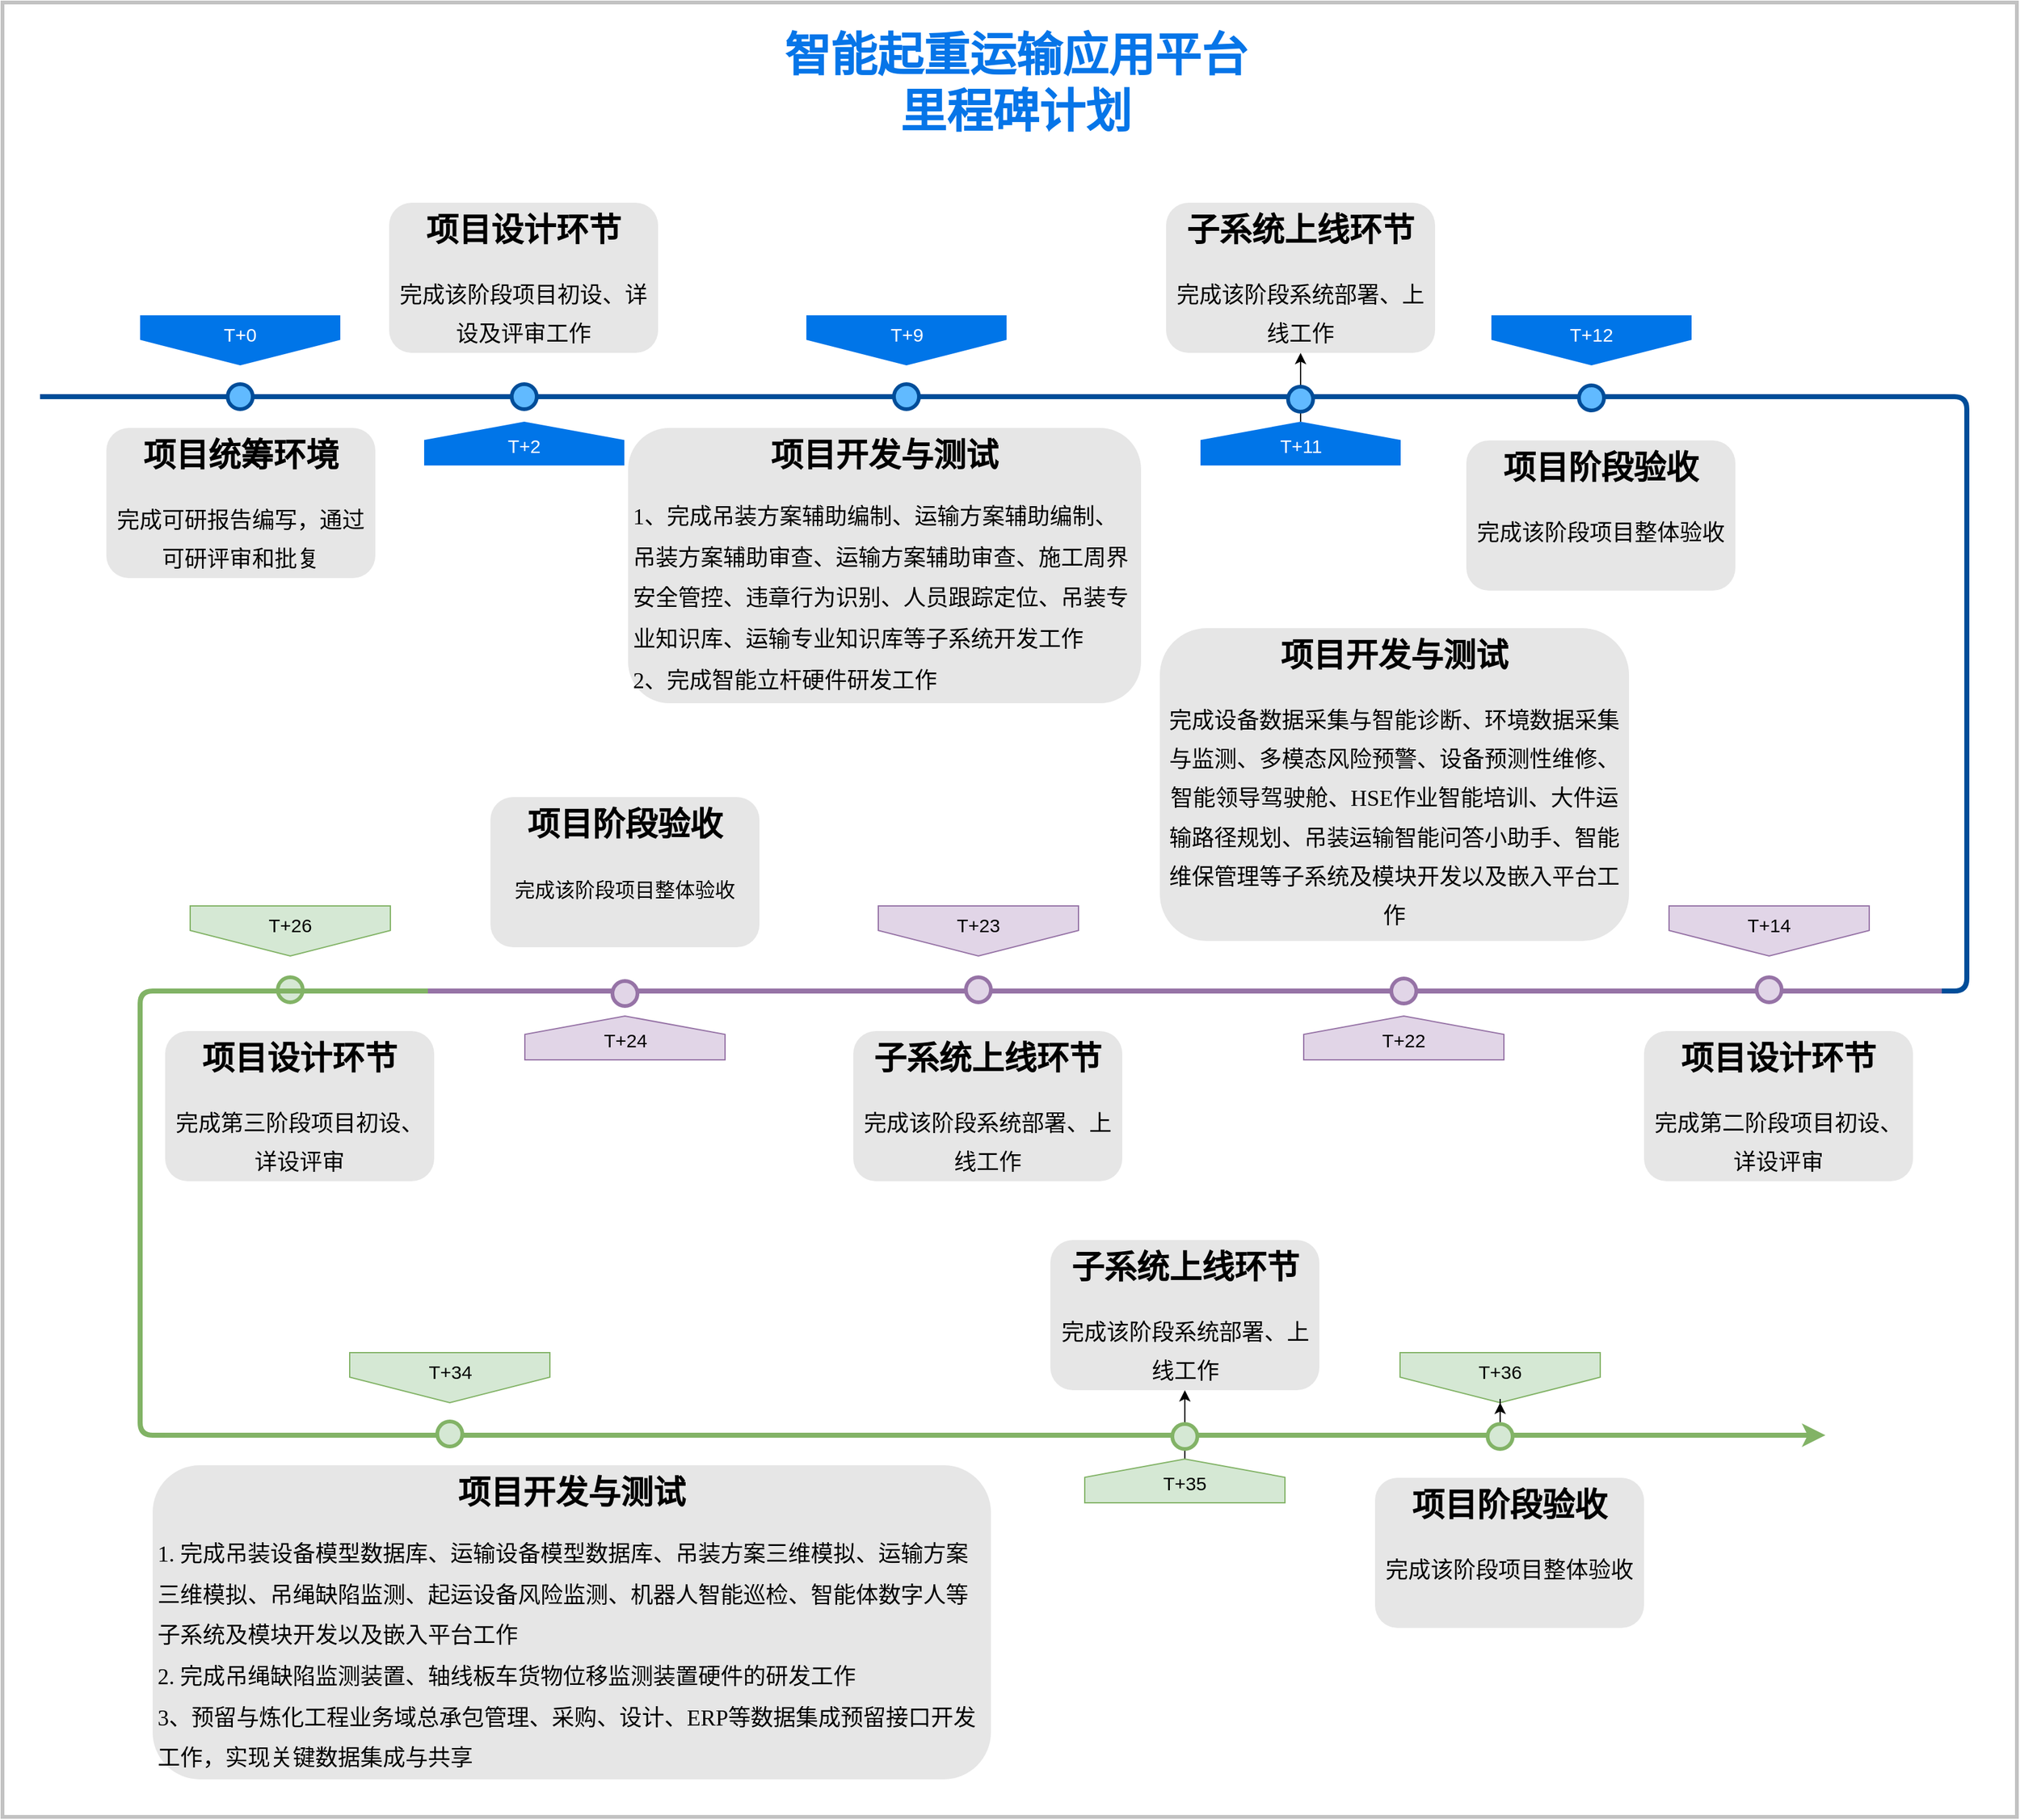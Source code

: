 <mxfile version="27.0.6">
  <diagram name="Page-1" id="82e54ff1-d628-8f03-85c4-9753963a91cd">
    <mxGraphModel dx="2177" dy="1365" grid="1" gridSize="10" guides="1" tooltips="1" connect="1" arrows="1" fold="1" page="1" pageScale="1" pageWidth="1100" pageHeight="850" background="none" math="0" shadow="0">
      <root>
        <mxCell id="0" />
        <mxCell id="1" parent="0" />
        <mxCell id="SHuIpdKcT1kZriQsqeFp-46" value="" style="rounded=0;whiteSpace=wrap;html=1;strokeColor=light-dark(#c2c2c2, #ededed);strokeWidth=3;" vertex="1" parent="1">
          <mxGeometry x="10" y="90" width="1610" height="1450" as="geometry" />
        </mxCell>
        <mxCell id="4ec97bd9e5d20128-1" value="" style="line;strokeWidth=4;html=1;fillColor=none;fontSize=28;fontColor=#004D99;strokeColor=#004D99;" parent="1" vertex="1">
          <mxGeometry x="40" y="400" width="1390" height="10" as="geometry" />
        </mxCell>
        <mxCell id="4ec97bd9e5d20128-5" value="T+0" style="shape=offPageConnector;whiteSpace=wrap;html=1;fillColor=#0075E8;fontSize=15;fontColor=#FFFFFF;size=0.509;verticalAlign=top;strokeColor=none;" parent="1" vertex="1">
          <mxGeometry x="120" y="340" width="160" height="40" as="geometry" />
        </mxCell>
        <mxCell id="4ec97bd9e5d20128-6" value="&lt;span&gt;T+9&lt;/span&gt;" style="shape=offPageConnector;whiteSpace=wrap;html=1;fillColor=#0075E8;fontSize=15;fontColor=#FFFFFF;size=0.509;verticalAlign=top;strokeColor=none;" parent="1" vertex="1">
          <mxGeometry x="652.5" y="340" width="160" height="40" as="geometry" />
        </mxCell>
        <mxCell id="4ec97bd9e5d20128-7" value="&lt;span&gt;T+2&lt;/span&gt;" style="shape=offPageConnector;whiteSpace=wrap;html=1;fillColor=#0075E8;fontSize=15;fontColor=#FFFFFF;size=0.418;flipV=1;verticalAlign=bottom;strokeColor=none;spacingBottom=4;" parent="1" vertex="1">
          <mxGeometry x="347" y="425" width="160" height="35" as="geometry" />
        </mxCell>
        <mxCell id="SHuIpdKcT1kZriQsqeFp-10" value="" style="edgeStyle=orthogonalEdgeStyle;rounded=0;orthogonalLoop=1;jettySize=auto;html=1;" edge="1" parent="1" source="4ec97bd9e5d20128-8" target="4ec97bd9e5d20128-18">
          <mxGeometry relative="1" as="geometry" />
        </mxCell>
        <mxCell id="4ec97bd9e5d20128-8" value="&lt;span&gt;T+11&lt;/span&gt;" style="shape=offPageConnector;whiteSpace=wrap;html=1;fillColor=#0075E8;fontSize=15;fontColor=#FFFFFF;size=0.418;flipV=1;verticalAlign=bottom;strokeColor=none;spacingBottom=4;" parent="1" vertex="1">
          <mxGeometry x="967.5" y="425" width="160" height="35" as="geometry" />
        </mxCell>
        <mxCell id="4ec97bd9e5d20128-9" value="" style="ellipse;whiteSpace=wrap;html=1;fillColor=#61BAFF;fontSize=28;fontColor=#004D99;strokeWidth=3;strokeColor=#004D99;" parent="1" vertex="1">
          <mxGeometry x="190" y="395" width="20" height="20" as="geometry" />
        </mxCell>
        <mxCell id="4ec97bd9e5d20128-10" value="" style="ellipse;whiteSpace=wrap;html=1;fillColor=#61BAFF;fontSize=28;fontColor=#004D99;strokeWidth=3;strokeColor=#004D99;" parent="1" vertex="1">
          <mxGeometry x="417" y="395" width="20" height="20" as="geometry" />
        </mxCell>
        <mxCell id="4ec97bd9e5d20128-11" value="" style="ellipse;whiteSpace=wrap;html=1;fillColor=#61BAFF;fontSize=28;fontColor=#004D99;strokeWidth=3;strokeColor=#004D99;" parent="1" vertex="1">
          <mxGeometry x="722.5" y="395" width="20" height="20" as="geometry" />
        </mxCell>
        <mxCell id="4ec97bd9e5d20128-13" value="" style="ellipse;whiteSpace=wrap;html=1;fillColor=#61BAFF;fontSize=28;fontColor=#004D99;strokeWidth=3;strokeColor=#004D99;" parent="1" vertex="1">
          <mxGeometry x="1037.5" y="397" width="20" height="20" as="geometry" />
        </mxCell>
        <mxCell id="4ec97bd9e5d20128-14" value="&lt;h1&gt;项目统筹环境&lt;/h1&gt;&lt;h1&gt;&lt;span style=&quot;font-family: 仿宋; text-align: start; text-indent: 44pt; background-color: transparent; color: light-dark(rgb(0, 0, 0), rgb(237, 237, 237)); font-weight: normal;&quot;&gt;&lt;font style=&quot;font-size: 18px;&quot;&gt;完成可研报告编写，通过可研评审和批复&lt;/font&gt;&lt;/span&gt;&lt;/h1&gt;" style="text;html=1;spacing=5;spacingTop=-20;whiteSpace=wrap;overflow=hidden;strokeColor=none;strokeWidth=3;fillColor=#E6E6E6;fontSize=13;fontColor=#000000;align=center;rounded=1;" parent="1" vertex="1">
          <mxGeometry x="93" y="430" width="215" height="120" as="geometry" />
        </mxCell>
        <mxCell id="4ec97bd9e5d20128-16" value="&lt;h1&gt;项目设计环节&lt;/h1&gt;&lt;h1&gt;&lt;span style=&quot;font-family: 仿宋; text-align: start; text-indent: 44pt; background-color: transparent; color: light-dark(rgb(0, 0, 0), rgb(237, 237, 237)); font-weight: normal;&quot;&gt;&lt;font style=&quot;font-size: 18px;&quot;&gt;完成该阶段项目初设、详设及评审工作&lt;/font&gt;&lt;/span&gt;&lt;/h1&gt;" style="text;html=1;spacing=5;spacingTop=-20;whiteSpace=wrap;overflow=hidden;strokeColor=none;strokeWidth=3;fillColor=#E6E6E6;fontSize=13;fontColor=#000000;align=center;rounded=1;" parent="1" vertex="1">
          <mxGeometry x="319" y="250" width="215" height="120" as="geometry" />
        </mxCell>
        <mxCell id="4ec97bd9e5d20128-17" value="&lt;h1&gt;项目开发与测试&lt;/h1&gt;&lt;p style=&quot;margin-top: 0pt; margin-bottom: 0pt; line-height: 23pt; font-family: 宋体; text-align: start;&quot; class=&quot;p&quot;&gt;&lt;font style=&quot;font-size: 18px;&quot;&gt;&lt;span style=&quot;font-family: 仿宋;&quot;&gt;1、&lt;/span&gt;&lt;span style=&quot;font-family: 仿宋;&quot;&gt;完成吊装方案辅助编制、运输方案辅助编制、吊装方案辅助审查、运输方案辅助审查、施工周界安全管控、违章行为识别、人员跟踪定位、吊装专业知识库、运输专业知识库等子系统开发工作&lt;/span&gt;&lt;span style=&quot;font-family: 仿宋;&quot;&gt;&lt;/span&gt;&lt;/font&gt;&lt;/p&gt;&lt;p style=&quot;margin-top: 0pt; margin-bottom: 0pt; line-height: 23pt; font-family: 宋体; text-align: start;&quot; class=&quot;p&quot;&gt;&lt;span style=&quot;font-family: 仿宋;&quot;&gt;&lt;font style=&quot;font-size: 18px;&quot;&gt;2、完成智能立杆硬件研发工作&lt;/font&gt;&lt;/span&gt;&lt;/p&gt;" style="text;html=1;spacing=5;spacingTop=-20;whiteSpace=wrap;overflow=hidden;strokeColor=none;strokeWidth=3;fillColor=#E6E6E6;fontSize=13;fontColor=#000000;align=center;rounded=1;" parent="1" vertex="1">
          <mxGeometry x="510" y="430" width="410" height="220" as="geometry" />
        </mxCell>
        <mxCell id="4ec97bd9e5d20128-18" value="&lt;h1&gt;子系统上线环节&lt;/h1&gt;&lt;h1&gt;&lt;span style=&quot;font-family: 仿宋; text-align: start; text-indent: 44pt; background-color: transparent; color: light-dark(rgb(0, 0, 0), rgb(237, 237, 237)); font-weight: normal;&quot;&gt;&lt;font style=&quot;font-size: 18px;&quot;&gt;完成该阶段系统部署、上线工作&lt;/font&gt;&lt;/span&gt;&lt;/h1&gt;" style="text;html=1;spacing=5;spacingTop=-20;whiteSpace=wrap;overflow=hidden;strokeColor=none;strokeWidth=3;fillColor=#E6E6E6;fontSize=13;fontColor=#000000;align=center;rounded=1;" parent="1" vertex="1">
          <mxGeometry x="940" y="250" width="215" height="120" as="geometry" />
        </mxCell>
        <mxCell id="SHuIpdKcT1kZriQsqeFp-2" value="&lt;span&gt;T+12&lt;/span&gt;" style="shape=offPageConnector;whiteSpace=wrap;html=1;fillColor=#0075E8;fontSize=15;fontColor=#FFFFFF;size=0.509;verticalAlign=top;strokeColor=none;" vertex="1" parent="1">
          <mxGeometry x="1200" y="340" width="160" height="40" as="geometry" />
        </mxCell>
        <mxCell id="SHuIpdKcT1kZriQsqeFp-3" value="" style="ellipse;whiteSpace=wrap;html=1;fillColor=#61BAFF;fontSize=28;fontColor=#004D99;strokeWidth=3;strokeColor=#004D99;" vertex="1" parent="1">
          <mxGeometry x="1270" y="396" width="20" height="20" as="geometry" />
        </mxCell>
        <mxCell id="SHuIpdKcT1kZriQsqeFp-4" value="&lt;h1&gt;项目阶段验收&lt;/h1&gt;&lt;h1&gt;&lt;span style=&quot;font-family: 仿宋; font-weight: 400; text-align: start; text-indent: 44pt; background-color: transparent; color: light-dark(rgb(0, 0, 0), rgb(237, 237, 237));&quot;&gt;&lt;font style=&quot;font-size: 18px;&quot;&gt;完成该阶段项目整体验收&lt;/font&gt;&lt;/span&gt;&lt;/h1&gt;" style="text;html=1;spacing=5;spacingTop=-20;whiteSpace=wrap;overflow=hidden;strokeColor=none;strokeWidth=3;fillColor=#E6E6E6;fontSize=13;fontColor=#000000;align=center;rounded=1;" vertex="1" parent="1">
          <mxGeometry x="1180" y="440" width="215" height="120" as="geometry" />
        </mxCell>
        <mxCell id="SHuIpdKcT1kZriQsqeFp-6" value="" style="line;strokeWidth=4;html=1;fillColor=#e1d5e7;fontSize=28;strokeColor=#9673a6;" vertex="1" parent="1">
          <mxGeometry x="350" y="875" width="1210" height="10" as="geometry" />
        </mxCell>
        <mxCell id="SHuIpdKcT1kZriQsqeFp-7" value="&lt;span&gt;T+14&lt;/span&gt;" style="shape=offPageConnector;whiteSpace=wrap;html=1;fillColor=#e1d5e7;fontSize=15;size=0.509;verticalAlign=top;strokeColor=#9673a6;" vertex="1" parent="1">
          <mxGeometry x="1342" y="812" width="160" height="40" as="geometry" />
        </mxCell>
        <mxCell id="SHuIpdKcT1kZriQsqeFp-8" value="" style="ellipse;whiteSpace=wrap;html=1;fillColor=#e1d5e7;fontSize=28;strokeWidth=3;strokeColor=#9673a6;" vertex="1" parent="1">
          <mxGeometry x="1412" y="869" width="20" height="20" as="geometry" />
        </mxCell>
        <mxCell id="SHuIpdKcT1kZriQsqeFp-9" value="&lt;h1&gt;项目设计环节&lt;/h1&gt;&lt;h1&gt;&lt;span style=&quot;font-family: 仿宋; font-weight: 400; text-align: start; text-indent: 44pt; background-color: transparent; color: light-dark(rgb(0, 0, 0), rgb(237, 237, 237));&quot;&gt;&lt;font style=&quot;font-size: 18px;&quot;&gt;完成第二阶段项目初设、详设评审&lt;/font&gt;&lt;/span&gt;&lt;/h1&gt;" style="text;html=1;spacing=5;spacingTop=-20;whiteSpace=wrap;overflow=hidden;strokeColor=none;strokeWidth=3;fillColor=#E6E6E6;fontSize=13;fontColor=#000000;align=center;rounded=1;" vertex="1" parent="1">
          <mxGeometry x="1322" y="912" width="215" height="120" as="geometry" />
        </mxCell>
        <mxCell id="SHuIpdKcT1kZriQsqeFp-11" value="&lt;h1&gt;项目开发与测试&lt;/h1&gt;&lt;h1&gt;&lt;font style=&quot;font-size: 18px;&quot;&gt;&lt;span style=&quot;text-align: start; text-indent: 44pt; background-color: transparent; color: light-dark(rgb(0, 0, 0), rgb(237, 237, 237)); font-weight: normal; font-family: 仿宋;&quot;&gt;完成设备数据采&lt;/span&gt;&lt;span style=&quot;text-align: start; text-indent: 44pt; background-color: transparent; color: light-dark(rgb(0, 0, 0), rgb(237, 237, 237)); font-weight: normal; font-family: 仿宋;&quot;&gt;集&lt;/span&gt;&lt;span style=&quot;text-align: start; text-indent: 44pt; background-color: transparent; color: light-dark(rgb(0, 0, 0), rgb(237, 237, 237)); font-weight: normal; font-family: 仿宋;&quot;&gt;与智能诊断、环境数据采集与监测&lt;/span&gt;&lt;span style=&quot;text-align: start; text-indent: 44pt; background-color: transparent; color: light-dark(rgb(0, 0, 0), rgb(237, 237, 237)); font-weight: normal; font-family: 仿宋;&quot;&gt;、多模态风险预警、&lt;/span&gt;&lt;span style=&quot;text-align: start; text-indent: 44pt; background-color: transparent; color: light-dark(rgb(0, 0, 0), rgb(237, 237, 237)); font-weight: normal; font-family: 仿宋;&quot;&gt;设备&lt;/span&gt;&lt;span style=&quot;text-align: start; text-indent: 44pt; background-color: transparent; color: light-dark(rgb(0, 0, 0), rgb(237, 237, 237)); font-weight: normal; font-family: 仿宋;&quot;&gt;预测性&lt;/span&gt;&lt;span style=&quot;text-align: start; text-indent: 44pt; background-color: transparent; color: light-dark(rgb(0, 0, 0), rgb(237, 237, 237)); font-weight: normal; font-family: 仿宋;&quot;&gt;维修&lt;/span&gt;&lt;span style=&quot;text-align: start; text-indent: 44pt; background-color: transparent; color: light-dark(rgb(0, 0, 0), rgb(237, 237, 237)); font-weight: normal; font-family: 仿宋;&quot;&gt;、&lt;/span&gt;&lt;span style=&quot;text-align: start; text-indent: 44pt; background-color: transparent; color: light-dark(rgb(0, 0, 0), rgb(237, 237, 237)); font-weight: normal; font-family: 仿宋;&quot;&gt;智能领导驾驶舱&lt;/span&gt;&lt;span style=&quot;text-align: start; text-indent: 44pt; background-color: transparent; color: light-dark(rgb(0, 0, 0), rgb(237, 237, 237)); font-weight: normal; font-family: 仿宋;&quot;&gt;&lt;font face=&quot;仿宋&quot;&gt;、&lt;/font&gt;HSE作业智能培训&lt;/span&gt;&lt;span style=&quot;text-align: start; text-indent: 44pt; background-color: transparent; color: light-dark(rgb(0, 0, 0), rgb(237, 237, 237)); font-weight: normal; font-family: 仿宋;&quot;&gt;、大件运输路径规划、吊装运输智能问答&lt;/span&gt;&lt;span style=&quot;text-align: start; text-indent: 44pt; background-color: transparent; color: light-dark(rgb(0, 0, 0), rgb(237, 237, 237)); font-weight: normal; font-family: 仿宋;&quot;&gt;小助手&lt;/span&gt;&lt;span style=&quot;text-align: start; text-indent: 44pt; background-color: transparent; color: light-dark(rgb(0, 0, 0), rgb(237, 237, 237)); font-weight: normal; font-family: 仿宋;&quot;&gt;、智能维保管理&lt;/span&gt;&lt;span style=&quot;text-align: start; text-indent: 44pt; background-color: transparent; color: light-dark(rgb(0, 0, 0), rgb(237, 237, 237)); font-weight: normal; font-family: 仿宋;&quot;&gt;等子系统及模块开&lt;/span&gt;&lt;span style=&quot;text-align: start; text-indent: 44pt; background-color: transparent; color: light-dark(rgb(0, 0, 0), rgb(237, 237, 237)); font-weight: normal; font-family: 仿宋;&quot;&gt;发以及嵌入平台工作&lt;/span&gt;&lt;/font&gt;&lt;/h1&gt;" style="text;html=1;spacing=5;spacingTop=-20;whiteSpace=wrap;overflow=hidden;strokeColor=none;strokeWidth=3;fillColor=#E6E6E6;fontSize=13;fontColor=#000000;align=center;rounded=1;" vertex="1" parent="1">
          <mxGeometry x="935" y="590" width="375" height="250" as="geometry" />
        </mxCell>
        <mxCell id="SHuIpdKcT1kZriQsqeFp-12" value="&lt;span&gt;T+22&lt;/span&gt;" style="shape=offPageConnector;whiteSpace=wrap;html=1;fillColor=#e1d5e7;fontSize=15;size=0.418;flipV=1;verticalAlign=bottom;strokeColor=#9673a6;spacingBottom=4;" vertex="1" parent="1">
          <mxGeometry x="1050" y="900" width="160" height="35" as="geometry" />
        </mxCell>
        <mxCell id="SHuIpdKcT1kZriQsqeFp-13" value="" style="ellipse;whiteSpace=wrap;html=1;fillColor=#e1d5e7;fontSize=28;strokeWidth=3;strokeColor=#9673a6;" vertex="1" parent="1">
          <mxGeometry x="1120" y="870" width="20" height="20" as="geometry" />
        </mxCell>
        <mxCell id="SHuIpdKcT1kZriQsqeFp-16" style="edgeStyle=orthogonalEdgeStyle;rounded=1;orthogonalLoop=1;jettySize=auto;html=1;exitX=1;exitY=0.5;exitDx=0;exitDy=0;exitPerimeter=0;entryX=1;entryY=0.5;entryDx=0;entryDy=0;entryPerimeter=0;strokeWidth=4;strokeColor=light-dark(#004d99, #ededed);curved=0;endArrow=none;startFill=0;" edge="1" parent="1" source="4ec97bd9e5d20128-1" target="SHuIpdKcT1kZriQsqeFp-6">
          <mxGeometry relative="1" as="geometry" />
        </mxCell>
        <mxCell id="SHuIpdKcT1kZriQsqeFp-17" value="&lt;span&gt;T+23&lt;/span&gt;" style="shape=offPageConnector;whiteSpace=wrap;html=1;fillColor=#e1d5e7;fontSize=15;size=0.509;verticalAlign=top;strokeColor=#9673a6;" vertex="1" parent="1">
          <mxGeometry x="710" y="812" width="160" height="40" as="geometry" />
        </mxCell>
        <mxCell id="SHuIpdKcT1kZriQsqeFp-18" value="" style="ellipse;whiteSpace=wrap;html=1;fillColor=#e1d5e7;fontSize=28;strokeWidth=3;strokeColor=#9673a6;" vertex="1" parent="1">
          <mxGeometry x="780" y="869" width="20" height="20" as="geometry" />
        </mxCell>
        <mxCell id="SHuIpdKcT1kZriQsqeFp-19" value="&lt;h1&gt;子系统上线环节&lt;/h1&gt;&lt;h1&gt;&lt;span style=&quot;font-family: 仿宋; font-weight: 400; text-align: start; text-indent: 44pt; background-color: transparent; color: light-dark(rgb(0, 0, 0), rgb(237, 237, 237));&quot;&gt;&lt;font style=&quot;font-size: 18px;&quot;&gt;完成该阶段系统部署、上线工作&lt;/font&gt;&lt;/span&gt;&lt;/h1&gt;" style="text;html=1;spacing=5;spacingTop=-20;whiteSpace=wrap;overflow=hidden;strokeColor=none;strokeWidth=3;fillColor=#E6E6E6;fontSize=13;fontColor=#000000;align=center;rounded=1;" vertex="1" parent="1">
          <mxGeometry x="690" y="912" width="215" height="120" as="geometry" />
        </mxCell>
        <mxCell id="SHuIpdKcT1kZriQsqeFp-20" value="&lt;span&gt;T+24&lt;/span&gt;" style="shape=offPageConnector;whiteSpace=wrap;html=1;fillColor=#e1d5e7;fontSize=15;size=0.418;flipV=1;verticalAlign=bottom;strokeColor=#9673a6;spacingBottom=4;" vertex="1" parent="1">
          <mxGeometry x="427.5" y="900" width="160" height="35" as="geometry" />
        </mxCell>
        <mxCell id="SHuIpdKcT1kZriQsqeFp-21" value="" style="ellipse;whiteSpace=wrap;html=1;fillColor=#e1d5e7;fontSize=28;strokeWidth=3;strokeColor=#9673a6;" vertex="1" parent="1">
          <mxGeometry x="497.5" y="872" width="20" height="20" as="geometry" />
        </mxCell>
        <mxCell id="SHuIpdKcT1kZriQsqeFp-22" value="&lt;h1&gt;项目阶段验收&lt;/h1&gt;&lt;h1&gt;&lt;span style=&quot;font-weight: 400; text-align: start; text-indent: 44pt; background-color: transparent; color: light-dark(rgb(0, 0, 0), rgb(237, 237, 237)); font-family: 仿宋; font-size: 12pt;&quot;&gt;完成&lt;/span&gt;&lt;span style=&quot;font-weight: 400; text-align: start; text-indent: 44pt; background-color: transparent; color: light-dark(rgb(0, 0, 0), rgb(237, 237, 237)); font-family: 仿宋; font-size: 12pt;&quot;&gt;该阶段&lt;/span&gt;&lt;span style=&quot;font-weight: 400; text-align: start; text-indent: 44pt; background-color: transparent; color: light-dark(rgb(0, 0, 0), rgb(237, 237, 237)); font-family: 仿宋; font-size: 12pt;&quot;&gt;项目整体验收&lt;/span&gt;&lt;/h1&gt;" style="text;html=1;spacing=5;spacingTop=-20;whiteSpace=wrap;overflow=hidden;strokeColor=none;strokeWidth=3;fillColor=#E6E6E6;fontSize=13;fontColor=#000000;align=center;rounded=1;" vertex="1" parent="1">
          <mxGeometry x="400" y="725" width="215" height="120" as="geometry" />
        </mxCell>
        <mxCell id="SHuIpdKcT1kZriQsqeFp-23" value="" style="line;strokeWidth=4;html=1;fillColor=#d5e8d4;fontSize=28;strokeColor=#82b366;" vertex="1" parent="1">
          <mxGeometry x="140" y="1230" width="1260" height="10" as="geometry" />
        </mxCell>
        <mxCell id="SHuIpdKcT1kZriQsqeFp-24" value="&lt;span&gt;T+26&lt;/span&gt;" style="shape=offPageConnector;whiteSpace=wrap;html=1;fillColor=#d5e8d4;fontSize=15;size=0.509;verticalAlign=top;strokeColor=#82b366;" vertex="1" parent="1">
          <mxGeometry x="160" y="812" width="160" height="40" as="geometry" />
        </mxCell>
        <mxCell id="SHuIpdKcT1kZriQsqeFp-25" value="" style="ellipse;whiteSpace=wrap;html=1;fillColor=#d5e8d4;fontSize=28;strokeWidth=3;strokeColor=#82b366;" vertex="1" parent="1">
          <mxGeometry x="230" y="869" width="20" height="20" as="geometry" />
        </mxCell>
        <mxCell id="SHuIpdKcT1kZriQsqeFp-26" value="&lt;h1&gt;项目设计环节&lt;/h1&gt;&lt;h1&gt;&lt;span style=&quot;font-family: 仿宋; font-weight: 400; text-align: start; text-indent: 44pt; background-color: transparent; color: light-dark(rgb(0, 0, 0), rgb(237, 237, 237));&quot;&gt;&lt;font style=&quot;font-size: 18px;&quot;&gt;完成第三阶段项目初设、详设评审&lt;/font&gt;&lt;/span&gt;&lt;/h1&gt;" style="text;html=1;spacing=5;spacingTop=-20;whiteSpace=wrap;overflow=hidden;strokeColor=none;strokeWidth=3;fillColor=#E6E6E6;fontSize=13;fontColor=#000000;align=center;rounded=1;" vertex="1" parent="1">
          <mxGeometry x="140" y="912" width="215" height="120" as="geometry" />
        </mxCell>
        <mxCell id="SHuIpdKcT1kZriQsqeFp-30" style="edgeStyle=orthogonalEdgeStyle;rounded=1;orthogonalLoop=1;jettySize=auto;html=1;exitX=0;exitY=0.5;exitDx=0;exitDy=0;exitPerimeter=0;entryX=0;entryY=0.5;entryDx=0;entryDy=0;entryPerimeter=0;strokeColor=light-dark(#81b365, #ededed);strokeWidth=4;curved=0;endArrow=none;startFill=0;" edge="1" parent="1" source="SHuIpdKcT1kZriQsqeFp-6" target="SHuIpdKcT1kZriQsqeFp-23">
          <mxGeometry relative="1" as="geometry" />
        </mxCell>
        <mxCell id="SHuIpdKcT1kZriQsqeFp-31" value="&lt;span&gt;T+34&lt;/span&gt;" style="shape=offPageConnector;whiteSpace=wrap;html=1;fillColor=#d5e8d4;fontSize=15;size=0.509;verticalAlign=top;strokeColor=#82b366;" vertex="1" parent="1">
          <mxGeometry x="287.5" y="1169" width="160" height="40" as="geometry" />
        </mxCell>
        <mxCell id="SHuIpdKcT1kZriQsqeFp-32" value="" style="ellipse;whiteSpace=wrap;html=1;fillColor=#d5e8d4;fontSize=28;strokeWidth=3;strokeColor=#82b366;" vertex="1" parent="1">
          <mxGeometry x="357.5" y="1224" width="20" height="20" as="geometry" />
        </mxCell>
        <mxCell id="SHuIpdKcT1kZriQsqeFp-33" value="&lt;h1&gt;项目开发与测试&lt;/h1&gt;&lt;p style=&quot;margin-top: 0pt; margin-bottom: 0pt; line-height: 23pt; font-family: 宋体; text-align: start;&quot; class=&quot;p&quot;&gt;&lt;font style=&quot;font-size: 18px;&quot;&gt;&lt;span style=&quot;font-family: 仿宋;&quot;&gt;1.&amp;nbsp;&lt;/span&gt;&lt;span style=&quot;font-family: 仿宋;&quot;&gt;完成吊装&lt;/span&gt;&lt;span style=&quot;font-family: 仿宋;&quot;&gt;设备模型数据库&lt;/span&gt;&lt;span style=&quot;font-family: 仿宋;&quot;&gt;、运输&lt;/span&gt;&lt;span style=&quot;font-family: 仿宋;&quot;&gt;设备模型数据库&lt;/span&gt;&lt;span style=&quot;font-family: 仿宋;&quot;&gt;、&lt;/span&gt;&lt;span style=&quot;font-family: 仿宋;&quot;&gt;吊装&lt;/span&gt;&lt;span style=&quot;font-family: 仿宋;&quot;&gt;方案&lt;/span&gt;&lt;span style=&quot;font-family: 仿宋;&quot;&gt;三维&lt;/span&gt;&lt;span style=&quot;font-family: 仿宋;&quot;&gt;模拟、运输方案&lt;/span&gt;&lt;span style=&quot;font-family: 仿宋;&quot;&gt;三维&lt;/span&gt;&lt;span style=&quot;font-family: 仿宋;&quot;&gt;模拟、&lt;/span&gt;&lt;span style=&quot;font-family: 仿宋;&quot;&gt;吊绳缺陷监测&lt;/span&gt;&lt;span style=&quot;font-family: 仿宋;&quot;&gt;、起运设备&lt;/span&gt;&lt;span style=&quot;font-family: 仿宋;&quot;&gt;风险&lt;/span&gt;&lt;span style=&quot;font-family: 仿宋;&quot;&gt;监测、机器人智能巡检&lt;/span&gt;&lt;span style=&quot;font-family: 仿宋;&quot;&gt;、&lt;/span&gt;&lt;span style=&quot;font-family: 仿宋;&quot;&gt;智能体&lt;/span&gt;&lt;span style=&quot;font-family: 仿宋;&quot;&gt;数字人&lt;/span&gt;&lt;span style=&quot;font-family: 仿宋;&quot;&gt;等子系统及模块开&lt;/span&gt;&lt;span style=&quot;font-family: 仿宋;&quot;&gt;发以及嵌入平台工作&lt;/span&gt;&lt;span style=&quot;font-family: 仿宋;&quot;&gt;&lt;/span&gt;&lt;/font&gt;&lt;/p&gt;&lt;p style=&quot;margin-top: 0pt; margin-bottom: 0pt; line-height: 23pt; font-family: 宋体; text-align: start;&quot; class=&quot;p&quot;&gt;&lt;font style=&quot;font-size: 18px;&quot;&gt;&lt;span style=&quot;font-family: 仿宋;&quot;&gt;2.&amp;nbsp;&lt;/span&gt;&lt;span style=&quot;font-family: 仿宋;&quot;&gt;完成吊绳缺陷监测装置、轴线板车货物位移监测装置硬件的研发工作&lt;/span&gt;&lt;/font&gt;&lt;/p&gt;&lt;p style=&quot;text-indent: 0px; margin-top: 0pt; margin-bottom: 0pt; line-height: 23pt; font-family: 宋体; text-align: start;&quot; class=&quot;p&quot;&gt;&lt;font style=&quot;font-size: 18px;&quot;&gt;&lt;font style=&quot;font-family: 仿宋; text-indent: 44pt; background-color: transparent; color: light-dark(rgb(0, 0, 0), rgb(237, 237, 237));&quot; face=&quot;仿宋&quot;&gt;3、&lt;/font&gt;&lt;font style=&quot;font-family: 仿宋; text-indent: 44pt; background-color: transparent; color: light-dark(rgb(0, 0, 0), rgb(237, 237, 237));&quot; face=&quot;仿宋&quot;&gt;预留与炼化工程业务域总承包管理、采购、设计、&lt;/font&gt;&lt;font style=&quot;font-family: 仿宋; text-indent: 44pt; background-color: transparent; color: light-dark(rgb(0, 0, 0), rgb(237, 237, 237));&quot; face=&quot;仿宋&quot;&gt;ERP等数据集成预留接口开发工作，实现关键数据集成与共享&lt;/font&gt;&lt;/font&gt;&lt;/p&gt;" style="text;html=1;spacing=5;spacingTop=-20;whiteSpace=wrap;overflow=hidden;strokeColor=none;strokeWidth=3;fillColor=#E6E6E6;fontSize=13;fontColor=#000000;align=center;rounded=1;" vertex="1" parent="1">
          <mxGeometry x="130" y="1259" width="670" height="251" as="geometry" />
        </mxCell>
        <mxCell id="SHuIpdKcT1kZriQsqeFp-41" value="" style="edgeStyle=orthogonalEdgeStyle;rounded=0;orthogonalLoop=1;jettySize=auto;html=1;" edge="1" parent="1" source="SHuIpdKcT1kZriQsqeFp-34" target="SHuIpdKcT1kZriQsqeFp-36">
          <mxGeometry relative="1" as="geometry" />
        </mxCell>
        <mxCell id="SHuIpdKcT1kZriQsqeFp-34" value="&lt;span&gt;T+35&lt;/span&gt;" style="shape=offPageConnector;whiteSpace=wrap;html=1;fillColor=#d5e8d4;fontSize=15;size=0.418;flipV=1;verticalAlign=bottom;strokeColor=#82b366;spacingBottom=4;" vertex="1" parent="1">
          <mxGeometry x="875" y="1254" width="160" height="35" as="geometry" />
        </mxCell>
        <mxCell id="SHuIpdKcT1kZriQsqeFp-35" value="" style="ellipse;whiteSpace=wrap;html=1;fillColor=#d5e8d4;fontSize=28;strokeWidth=3;strokeColor=#82b366;" vertex="1" parent="1">
          <mxGeometry x="945" y="1226" width="20" height="20" as="geometry" />
        </mxCell>
        <mxCell id="SHuIpdKcT1kZriQsqeFp-36" value="&lt;h1&gt;子系统上线环节&lt;/h1&gt;&lt;h1&gt;&lt;span style=&quot;font-family: 仿宋; font-weight: 400; text-align: start; text-indent: 44pt; background-color: transparent; color: light-dark(rgb(0, 0, 0), rgb(237, 237, 237));&quot;&gt;&lt;font style=&quot;font-size: 18px;&quot;&gt;完成该阶段系统部署、上线工作&lt;/font&gt;&lt;/span&gt;&lt;/h1&gt;" style="text;html=1;spacing=5;spacingTop=-20;whiteSpace=wrap;overflow=hidden;strokeColor=none;strokeWidth=3;fillColor=#E6E6E6;fontSize=13;fontColor=#000000;align=center;rounded=1;" vertex="1" parent="1">
          <mxGeometry x="847.5" y="1079" width="215" height="120" as="geometry" />
        </mxCell>
        <mxCell id="SHuIpdKcT1kZriQsqeFp-37" value="&lt;span&gt;T+36&lt;/span&gt;" style="shape=offPageConnector;whiteSpace=wrap;html=1;fillColor=#d5e8d4;fontSize=15;size=0.509;verticalAlign=top;strokeColor=#82b366;" vertex="1" parent="1">
          <mxGeometry x="1127" y="1169" width="160" height="40" as="geometry" />
        </mxCell>
        <mxCell id="SHuIpdKcT1kZriQsqeFp-40" value="" style="edgeStyle=orthogonalEdgeStyle;rounded=0;orthogonalLoop=1;jettySize=auto;html=1;" edge="1" parent="1" source="SHuIpdKcT1kZriQsqeFp-38" target="SHuIpdKcT1kZriQsqeFp-37">
          <mxGeometry relative="1" as="geometry" />
        </mxCell>
        <mxCell id="SHuIpdKcT1kZriQsqeFp-38" value="" style="ellipse;whiteSpace=wrap;html=1;fillColor=#d5e8d4;fontSize=28;strokeWidth=3;strokeColor=#82b366;" vertex="1" parent="1">
          <mxGeometry x="1197" y="1226" width="20" height="20" as="geometry" />
        </mxCell>
        <mxCell id="SHuIpdKcT1kZriQsqeFp-39" value="&lt;h1&gt;项目阶段验收&lt;/h1&gt;&lt;h1&gt;&lt;font style=&quot;font-size: 18px;&quot;&gt;&lt;span style=&quot;font-weight: 400; text-align: start; text-indent: 44pt; background-color: transparent; color: light-dark(rgb(0, 0, 0), rgb(237, 237, 237)); font-family: 仿宋;&quot;&gt;完成&lt;/span&gt;&lt;span style=&quot;font-weight: 400; text-align: start; text-indent: 44pt; background-color: transparent; color: light-dark(rgb(0, 0, 0), rgb(237, 237, 237)); font-family: 仿宋;&quot;&gt;该阶段&lt;/span&gt;&lt;span style=&quot;font-weight: 400; text-align: start; text-indent: 44pt; background-color: transparent; color: light-dark(rgb(0, 0, 0), rgb(237, 237, 237)); font-family: 仿宋;&quot;&gt;项目整体验收&lt;/span&gt;&lt;/font&gt;&lt;/h1&gt;" style="text;html=1;spacing=5;spacingTop=-20;whiteSpace=wrap;overflow=hidden;strokeColor=none;strokeWidth=3;fillColor=#E6E6E6;fontSize=13;fontColor=#000000;align=center;rounded=1;" vertex="1" parent="1">
          <mxGeometry x="1107" y="1269" width="215" height="120" as="geometry" />
        </mxCell>
        <mxCell id="SHuIpdKcT1kZriQsqeFp-42" value="" style="endArrow=classic;html=1;rounded=0;strokeWidth=4;fillColor=#d5e8d4;strokeColor=#82b366;" edge="1" parent="1">
          <mxGeometry width="50" height="50" relative="1" as="geometry">
            <mxPoint x="1389" y="1235" as="sourcePoint" />
            <mxPoint x="1467" y="1235" as="targetPoint" />
          </mxGeometry>
        </mxCell>
        <mxCell id="SHuIpdKcT1kZriQsqeFp-47" value="&lt;font style=&quot;font-size: 37px; color: light-dark(rgb(6, 117, 232), rgb(237, 237, 237));&quot;&gt;&lt;b&gt;智能起重运输应用平台&lt;br&gt;里程碑计划&lt;/b&gt;&lt;/font&gt;" style="text;html=1;align=center;verticalAlign=middle;whiteSpace=wrap;rounded=0;" vertex="1" parent="1">
          <mxGeometry x="490" y="120" width="660" height="70" as="geometry" />
        </mxCell>
      </root>
    </mxGraphModel>
  </diagram>
</mxfile>
